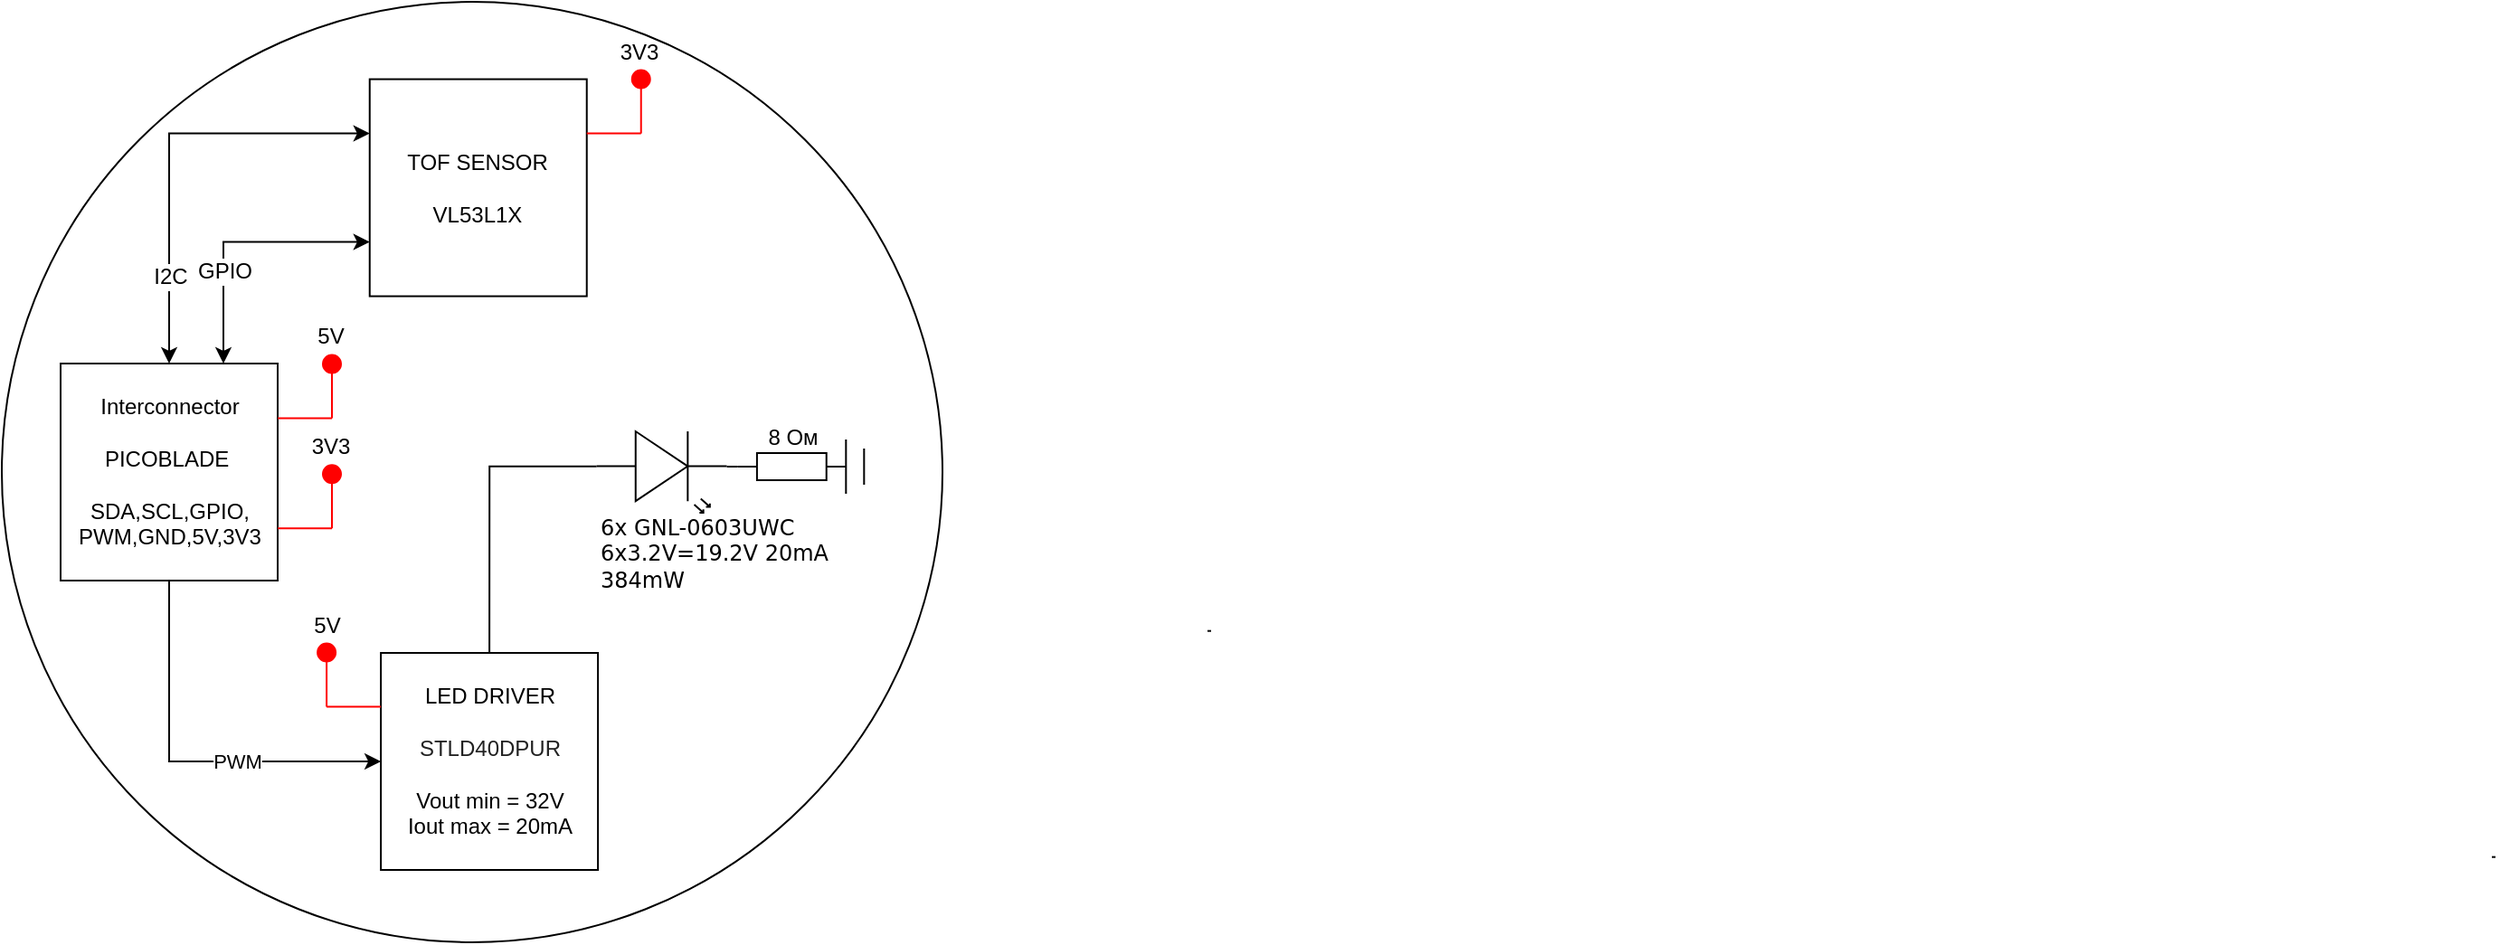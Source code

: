 <mxfile version="20.5.3" type="device"><diagram id="LabF-VYl50s1YDzJaUnS" name="Страница 1"><mxGraphModel dx="1221" dy="604" grid="1" gridSize="10" guides="1" tooltips="1" connect="1" arrows="1" fold="1" page="1" pageScale="1" pageWidth="827" pageHeight="1169" math="0" shadow="0"><root><mxCell id="0"/><mxCell id="1" parent="0"/><mxCell id="wF9MaCgSXuuevy91MwkF-72" value="" style="ellipse;whiteSpace=wrap;html=1;aspect=fixed;" parent="1" vertex="1"><mxGeometry x="10" y="10" width="520" height="520" as="geometry"/></mxCell><mxCell id="wF9MaCgSXuuevy91MwkF-78" style="edgeStyle=orthogonalEdgeStyle;rounded=0;orthogonalLoop=1;jettySize=auto;html=1;exitX=0;exitY=0.57;exitDx=0;exitDy=0;exitPerimeter=0;entryX=1;entryY=0.57;entryDx=0;entryDy=0;entryPerimeter=0;strokeColor=#000000;fontSize=12;fontColor=#000000;startArrow=none;startFill=0;endArrow=none;endFill=0;" parent="1" edge="1"><mxGeometry relative="1" as="geometry"><mxPoint x="261.33" y="431.5" as="sourcePoint"/><mxPoint x="261.33" y="433.5" as="targetPoint"/></mxGeometry></mxCell><mxCell id="wF9MaCgSXuuevy91MwkF-90" style="edgeStyle=orthogonalEdgeStyle;rounded=0;orthogonalLoop=1;jettySize=auto;html=1;exitX=1;exitY=0.57;exitDx=0;exitDy=0;exitPerimeter=0;entryX=0;entryY=0.57;entryDx=0;entryDy=0;entryPerimeter=0;strokeColor=#000000;fontSize=12;fontColor=#000000;startArrow=none;startFill=0;endArrow=none;endFill=0;" parent="1" edge="1"><mxGeometry relative="1" as="geometry"><mxPoint x="1388.5" y="482.85" as="sourcePoint"/><mxPoint x="1386.5" y="482.85" as="targetPoint"/></mxGeometry></mxCell><mxCell id="wF9MaCgSXuuevy91MwkF-92" style="edgeStyle=orthogonalEdgeStyle;rounded=0;orthogonalLoop=1;jettySize=auto;html=1;exitX=1;exitY=0.57;exitDx=0;exitDy=0;exitPerimeter=0;entryX=0;entryY=0.57;entryDx=0;entryDy=0;entryPerimeter=0;strokeColor=#000000;fontSize=12;fontColor=#000000;startArrow=none;startFill=0;endArrow=none;endFill=0;" parent="1" edge="1"><mxGeometry relative="1" as="geometry"><mxPoint x="678.5" y="357.85" as="sourcePoint"/><mxPoint x="676.5" y="357.85" as="targetPoint"/></mxGeometry></mxCell><mxCell id="wF9MaCgSXuuevy91MwkF-94" value="TOF SENSOR&lt;br&gt;&lt;br&gt;VL53L1X" style="rounded=0;whiteSpace=wrap;html=1;" parent="1" vertex="1"><mxGeometry x="213.37" y="52.79" width="120" height="120" as="geometry"/></mxCell><mxCell id="wF9MaCgSXuuevy91MwkF-120" value="I2C" style="edgeStyle=orthogonalEdgeStyle;rounded=0;orthogonalLoop=1;jettySize=auto;html=1;exitX=0.5;exitY=0;exitDx=0;exitDy=0;entryX=0;entryY=0.25;entryDx=0;entryDy=0;strokeColor=#000000;fontSize=12;fontColor=#000000;startArrow=classic;startFill=1;endArrow=classic;endFill=1;" parent="1" source="wF9MaCgSXuuevy91MwkF-95" target="wF9MaCgSXuuevy91MwkF-94" edge="1"><mxGeometry x="-0.593" relative="1" as="geometry"><mxPoint as="offset"/></mxGeometry></mxCell><mxCell id="wF9MaCgSXuuevy91MwkF-122" value="GPIO" style="edgeStyle=orthogonalEdgeStyle;rounded=0;orthogonalLoop=1;jettySize=auto;html=1;exitX=0.75;exitY=0;exitDx=0;exitDy=0;entryX=0;entryY=0.75;entryDx=0;entryDy=0;strokeColor=#000000;fontSize=12;fontColor=#000000;startArrow=classic;startFill=1;endArrow=classic;endFill=1;" parent="1" source="wF9MaCgSXuuevy91MwkF-95" target="wF9MaCgSXuuevy91MwkF-94" edge="1"><mxGeometry x="-0.313" relative="1" as="geometry"><mxPoint as="offset"/></mxGeometry></mxCell><mxCell id="EmPXRsDqNZ3gSXYwqsUf-1" value="PWM" style="edgeStyle=orthogonalEdgeStyle;rounded=0;orthogonalLoop=1;jettySize=auto;html=1;exitX=0.5;exitY=1;exitDx=0;exitDy=0;entryX=0;entryY=0.5;entryDx=0;entryDy=0;" edge="1" parent="1" source="wF9MaCgSXuuevy91MwkF-95" target="wF9MaCgSXuuevy91MwkF-123"><mxGeometry x="0.267" relative="1" as="geometry"><mxPoint as="offset"/></mxGeometry></mxCell><mxCell id="wF9MaCgSXuuevy91MwkF-95" value="Interconnector&lt;br&gt;&lt;br&gt;PICOBLADE&amp;nbsp;&lt;br&gt;&lt;br&gt;SDA,SCL,GPIO,&lt;br&gt;PWM,GND,5V,3V3" style="rounded=0;whiteSpace=wrap;html=1;" parent="1" vertex="1"><mxGeometry x="42.5" y="210" width="120" height="120" as="geometry"/></mxCell><mxCell id="wF9MaCgSXuuevy91MwkF-98" value="" style="endArrow=none;html=1;rounded=0;strokeColor=#FF0000;" parent="1" edge="1"><mxGeometry width="50" height="50" relative="1" as="geometry"><mxPoint x="162.5" y="240.26" as="sourcePoint"/><mxPoint x="192.5" y="240.26" as="targetPoint"/></mxGeometry></mxCell><mxCell id="wF9MaCgSXuuevy91MwkF-99" value="" style="endArrow=none;html=1;rounded=0;strokeColor=#FF0000;startArrow=none;" parent="1" source="wF9MaCgSXuuevy91MwkF-100" edge="1"><mxGeometry width="50" height="50" relative="1" as="geometry"><mxPoint x="192.5" y="240.26" as="sourcePoint"/><mxPoint x="192.5" y="210.26" as="targetPoint"/></mxGeometry></mxCell><mxCell id="wF9MaCgSXuuevy91MwkF-100" value="" style="ellipse;whiteSpace=wrap;html=1;aspect=fixed;strokeColor=#FF0000;fillColor=#FF0000;" parent="1" vertex="1"><mxGeometry x="187.5" y="205.26" width="10" height="10" as="geometry"/></mxCell><mxCell id="wF9MaCgSXuuevy91MwkF-101" value="" style="endArrow=none;html=1;rounded=0;strokeColor=#FF0000;" parent="1" target="wF9MaCgSXuuevy91MwkF-100" edge="1"><mxGeometry width="50" height="50" relative="1" as="geometry"><mxPoint x="192.5" y="240.26" as="sourcePoint"/><mxPoint x="192.5" y="210.26" as="targetPoint"/></mxGeometry></mxCell><mxCell id="wF9MaCgSXuuevy91MwkF-102" value="5V" style="text;html=1;strokeColor=none;fillColor=none;align=center;verticalAlign=middle;whiteSpace=wrap;rounded=0;" parent="1" vertex="1"><mxGeometry x="181.5" y="185.26" width="20" height="20" as="geometry"/></mxCell><mxCell id="wF9MaCgSXuuevy91MwkF-115" value="" style="endArrow=none;html=1;rounded=0;strokeColor=#FF0000;" parent="1" edge="1"><mxGeometry width="50" height="50" relative="1" as="geometry"><mxPoint x="333.37" y="82.79" as="sourcePoint"/><mxPoint x="363.37" y="82.79" as="targetPoint"/></mxGeometry></mxCell><mxCell id="wF9MaCgSXuuevy91MwkF-116" value="" style="endArrow=none;html=1;rounded=0;strokeColor=#FF0000;startArrow=none;" parent="1" source="wF9MaCgSXuuevy91MwkF-117" edge="1"><mxGeometry width="50" height="50" relative="1" as="geometry"><mxPoint x="363.37" y="82.79" as="sourcePoint"/><mxPoint x="363.37" y="52.79" as="targetPoint"/></mxGeometry></mxCell><mxCell id="wF9MaCgSXuuevy91MwkF-117" value="" style="ellipse;whiteSpace=wrap;html=1;aspect=fixed;strokeColor=#FF0000;fillColor=#FF0000;" parent="1" vertex="1"><mxGeometry x="358.37" y="47.79" width="10" height="10" as="geometry"/></mxCell><mxCell id="wF9MaCgSXuuevy91MwkF-118" value="" style="endArrow=none;html=1;rounded=0;strokeColor=#FF0000;" parent="1" target="wF9MaCgSXuuevy91MwkF-117" edge="1"><mxGeometry width="50" height="50" relative="1" as="geometry"><mxPoint x="363.37" y="82.79" as="sourcePoint"/><mxPoint x="363.37" y="52.79" as="targetPoint"/></mxGeometry></mxCell><mxCell id="wF9MaCgSXuuevy91MwkF-119" value="3V3" style="text;html=1;strokeColor=none;fillColor=none;align=center;verticalAlign=middle;whiteSpace=wrap;rounded=0;" parent="1" vertex="1"><mxGeometry x="347.37" y="27.79" width="31.25" height="20" as="geometry"/></mxCell><mxCell id="MhSTWVV06ICNX897bclk-1" style="edgeStyle=orthogonalEdgeStyle;rounded=0;orthogonalLoop=1;jettySize=auto;html=1;exitX=0.5;exitY=0;exitDx=0;exitDy=0;entryX=0;entryY=0.57;entryDx=0;entryDy=0;entryPerimeter=0;endArrow=none;endFill=0;" parent="1" source="wF9MaCgSXuuevy91MwkF-123" target="wF9MaCgSXuuevy91MwkF-126" edge="1"><mxGeometry relative="1" as="geometry"/></mxCell><mxCell id="wF9MaCgSXuuevy91MwkF-123" value="LED DRIVER&lt;br style=&quot;font-size: 12px;&quot;&gt;&lt;br style=&quot;font-size: 12px;&quot;&gt;&lt;span style=&quot;color: rgb(34, 34, 34); font-size: 12px; text-align: left; background-color: rgb(255, 255, 255);&quot;&gt;STLD40DPUR&lt;/span&gt;&lt;br style=&quot;font-size: 12px;&quot;&gt;&lt;br style=&quot;font-size: 12px;&quot;&gt;Vout min = 32V &lt;br style=&quot;font-size: 12px;&quot;&gt;Iout max = 20mA" style="rounded=0;whiteSpace=wrap;html=1;fontSize=12;" parent="1" vertex="1"><mxGeometry x="219.55" y="370" width="120" height="120" as="geometry"/></mxCell><mxCell id="wF9MaCgSXuuevy91MwkF-126" value="&lt;span style=&quot;font-family: Montserrat, Verdana, &amp;quot;DejaVu Sans&amp;quot;, sans-serif; font-size: 12px; text-align: start;&quot;&gt;6x GNL-0603UWC&lt;br&gt;6x3.2V=19.2V 20mA &lt;br&gt;384mW&lt;br&gt;&lt;/span&gt;" style="verticalLabelPosition=middle;shadow=0;dashed=0;align=left;html=1;verticalAlign=middle;shape=mxgraph.electrical.opto_electronics.led_2;pointerEvents=1;strokeColor=#000000;fillColor=#FFFFFF;rotation=90;fontSize=12;fontStyle=0;flipH=1;flipV=0;direction=north;labelPosition=right;horizontal=0;" parent="1" vertex="1"><mxGeometry x="352.28" y="234" width="45" height="72" as="geometry"/></mxCell><mxCell id="wF9MaCgSXuuevy91MwkF-135" style="edgeStyle=orthogonalEdgeStyle;rounded=0;orthogonalLoop=1;jettySize=auto;html=1;exitX=0;exitY=0.5;exitDx=0;exitDy=0;exitPerimeter=0;entryX=1;entryY=0.57;entryDx=0;entryDy=0;entryPerimeter=0;strokeColor=#000000;fontSize=12;fontColor=#000000;startArrow=none;startFill=0;endArrow=none;endFill=0;" parent="1" source="wF9MaCgSXuuevy91MwkF-133" target="wF9MaCgSXuuevy91MwkF-126" edge="1"><mxGeometry relative="1" as="geometry"/></mxCell><mxCell id="wF9MaCgSXuuevy91MwkF-133" value="8 Ом" style="pointerEvents=1;verticalLabelPosition=top;shadow=0;dashed=0;align=center;html=1;verticalAlign=bottom;shape=mxgraph.electrical.resistors.resistor_1;strokeColor=#000000;fontSize=12;fontColor=#000000;fillColor=#FFFFFF;labelPosition=center;" parent="1" vertex="1"><mxGeometry x="416.66" y="259.5" width="60" height="15" as="geometry"/></mxCell><mxCell id="wF9MaCgSXuuevy91MwkF-138" value="" style="endArrow=none;html=1;rounded=0;strokeColor=#FF0000;startArrow=none;" parent="1" edge="1"><mxGeometry width="50" height="50" relative="1" as="geometry"><mxPoint x="369.55" y="367.56" as="sourcePoint"/><mxPoint x="369.55" y="367.56" as="targetPoint"/></mxGeometry></mxCell><mxCell id="wF9MaCgSXuuevy91MwkF-142" value="" style="endArrow=none;html=1;rounded=0;strokeColor=#000000;fontSize=11;fontColor=#000000;" parent="1" edge="1"><mxGeometry width="50" height="50" relative="1" as="geometry"><mxPoint x="476.66" y="282" as="sourcePoint"/><mxPoint x="476.66" y="252" as="targetPoint"/></mxGeometry></mxCell><mxCell id="wF9MaCgSXuuevy91MwkF-143" value="" style="endArrow=none;html=1;rounded=0;strokeColor=#000000;fontSize=11;fontColor=#000000;" parent="1" edge="1"><mxGeometry width="50" height="50" relative="1" as="geometry"><mxPoint x="486.66" y="277" as="sourcePoint"/><mxPoint x="486.66" y="257" as="targetPoint"/></mxGeometry></mxCell><mxCell id="MhSTWVV06ICNX897bclk-2" value="" style="endArrow=none;html=1;rounded=0;strokeColor=#FF0000;" parent="1" edge="1"><mxGeometry width="50" height="50" relative="1" as="geometry"><mxPoint x="219.55" y="399.77" as="sourcePoint"/><mxPoint x="189.55" y="399.77" as="targetPoint"/></mxGeometry></mxCell><mxCell id="MhSTWVV06ICNX897bclk-3" value="" style="endArrow=none;html=1;rounded=0;strokeColor=#FF0000;startArrow=none;" parent="1" source="MhSTWVV06ICNX897bclk-4" edge="1"><mxGeometry width="50" height="50" relative="1" as="geometry"><mxPoint x="189.55" y="399.77" as="sourcePoint"/><mxPoint x="189.55" y="369.77" as="targetPoint"/></mxGeometry></mxCell><mxCell id="MhSTWVV06ICNX897bclk-4" value="" style="ellipse;whiteSpace=wrap;html=1;aspect=fixed;strokeColor=#FF0000;fillColor=#FF0000;" parent="1" vertex="1"><mxGeometry x="184.55" y="364.77" width="10" height="10" as="geometry"/></mxCell><mxCell id="MhSTWVV06ICNX897bclk-5" value="" style="endArrow=none;html=1;rounded=0;strokeColor=#FF0000;" parent="1" target="MhSTWVV06ICNX897bclk-4" edge="1"><mxGeometry width="50" height="50" relative="1" as="geometry"><mxPoint x="189.55" y="399.77" as="sourcePoint"/><mxPoint x="189.55" y="369.77" as="targetPoint"/></mxGeometry></mxCell><mxCell id="MhSTWVV06ICNX897bclk-6" value="5V" style="text;html=1;strokeColor=none;fillColor=none;align=center;verticalAlign=middle;whiteSpace=wrap;rounded=0;" parent="1" vertex="1"><mxGeometry x="179.55" y="344.77" width="20" height="20" as="geometry"/></mxCell><mxCell id="MhSTWVV06ICNX897bclk-7" value="" style="endArrow=none;html=1;rounded=0;strokeColor=#FF0000;" parent="1" edge="1"><mxGeometry width="50" height="50" relative="1" as="geometry"><mxPoint x="162.5" y="301.17" as="sourcePoint"/><mxPoint x="192.5" y="301.17" as="targetPoint"/></mxGeometry></mxCell><mxCell id="MhSTWVV06ICNX897bclk-8" value="" style="endArrow=none;html=1;rounded=0;strokeColor=#FF0000;startArrow=none;" parent="1" source="MhSTWVV06ICNX897bclk-9" edge="1"><mxGeometry width="50" height="50" relative="1" as="geometry"><mxPoint x="192.5" y="301.17" as="sourcePoint"/><mxPoint x="192.5" y="271.17" as="targetPoint"/></mxGeometry></mxCell><mxCell id="MhSTWVV06ICNX897bclk-9" value="" style="ellipse;whiteSpace=wrap;html=1;aspect=fixed;strokeColor=#FF0000;fillColor=#FF0000;" parent="1" vertex="1"><mxGeometry x="187.5" y="266.17" width="10" height="10" as="geometry"/></mxCell><mxCell id="MhSTWVV06ICNX897bclk-10" value="" style="endArrow=none;html=1;rounded=0;strokeColor=#FF0000;" parent="1" target="MhSTWVV06ICNX897bclk-9" edge="1"><mxGeometry width="50" height="50" relative="1" as="geometry"><mxPoint x="192.5" y="301.17" as="sourcePoint"/><mxPoint x="192.5" y="271.17" as="targetPoint"/></mxGeometry></mxCell><mxCell id="MhSTWVV06ICNX897bclk-11" value="3V3" style="text;html=1;strokeColor=none;fillColor=none;align=center;verticalAlign=middle;whiteSpace=wrap;rounded=0;" parent="1" vertex="1"><mxGeometry x="181.5" y="246.17" width="20" height="20" as="geometry"/></mxCell></root></mxGraphModel></diagram></mxfile>
